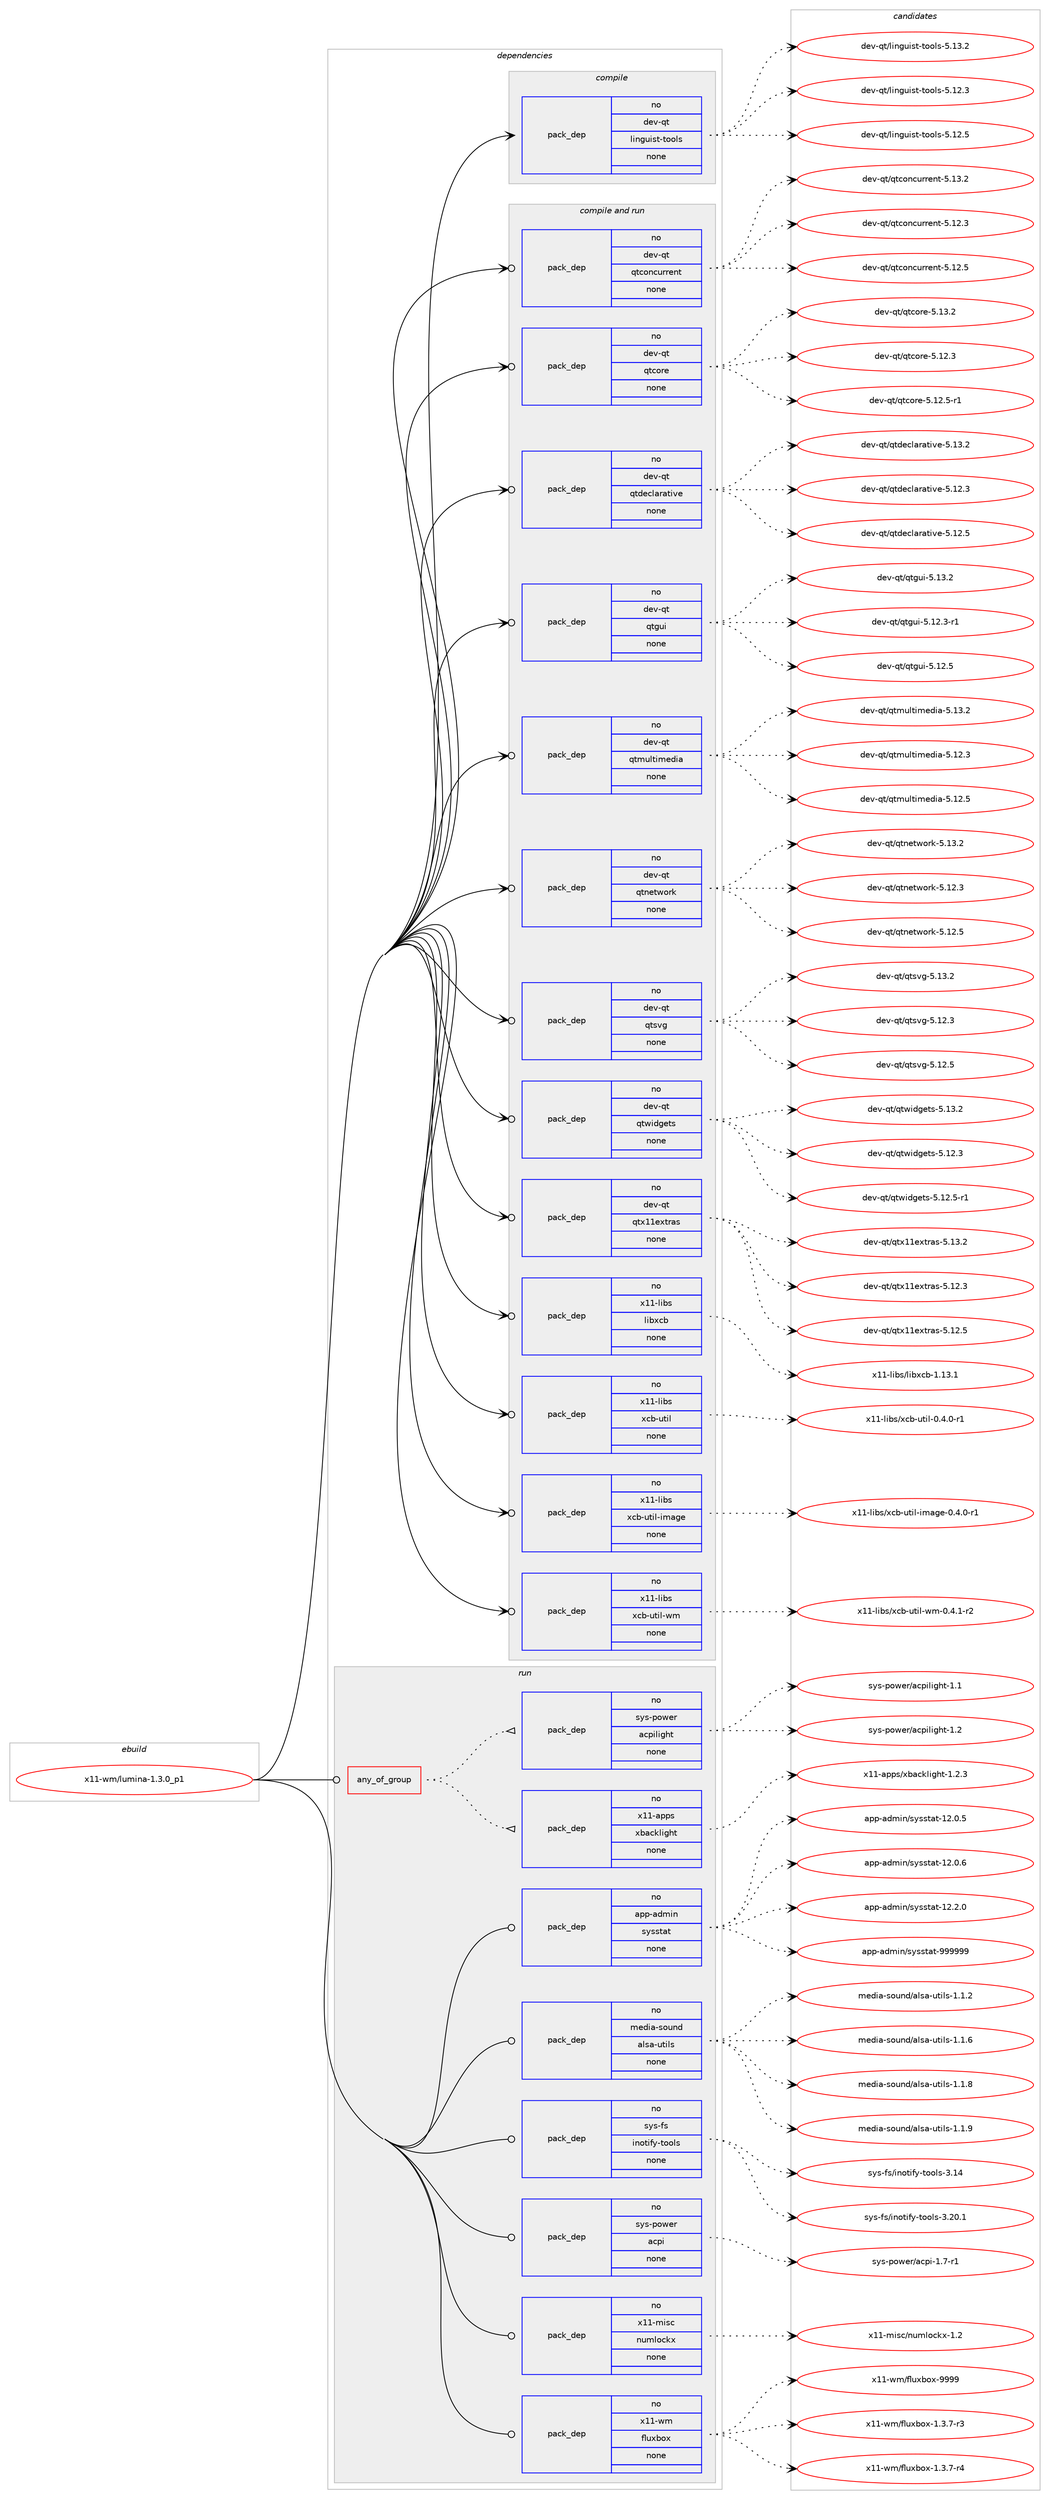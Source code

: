 digraph prolog {

# *************
# Graph options
# *************

newrank=true;
concentrate=true;
compound=true;
graph [rankdir=LR,fontname=Helvetica,fontsize=10,ranksep=1.5];#, ranksep=2.5, nodesep=0.2];
edge  [arrowhead=vee];
node  [fontname=Helvetica,fontsize=10];

# **********
# The ebuild
# **********

subgraph cluster_leftcol {
color=gray;
rank=same;
label=<<i>ebuild</i>>;
id [label="x11-wm/lumina-1.3.0_p1", color=red, width=4, href="../x11-wm/lumina-1.3.0_p1.svg"];
}

# ****************
# The dependencies
# ****************

subgraph cluster_midcol {
color=gray;
label=<<i>dependencies</i>>;
subgraph cluster_compile {
fillcolor="#eeeeee";
style=filled;
label=<<i>compile</i>>;
subgraph pack688828 {
dependency926322 [label=<<TABLE BORDER="0" CELLBORDER="1" CELLSPACING="0" CELLPADDING="4" WIDTH="220"><TR><TD ROWSPAN="6" CELLPADDING="30">pack_dep</TD></TR><TR><TD WIDTH="110">no</TD></TR><TR><TD>dev-qt</TD></TR><TR><TD>linguist-tools</TD></TR><TR><TD>none</TD></TR><TR><TD></TD></TR></TABLE>>, shape=none, color=blue];
}
id:e -> dependency926322:w [weight=20,style="solid",arrowhead="vee"];
}
subgraph cluster_compileandrun {
fillcolor="#eeeeee";
style=filled;
label=<<i>compile and run</i>>;
subgraph pack688829 {
dependency926323 [label=<<TABLE BORDER="0" CELLBORDER="1" CELLSPACING="0" CELLPADDING="4" WIDTH="220"><TR><TD ROWSPAN="6" CELLPADDING="30">pack_dep</TD></TR><TR><TD WIDTH="110">no</TD></TR><TR><TD>dev-qt</TD></TR><TR><TD>qtconcurrent</TD></TR><TR><TD>none</TD></TR><TR><TD></TD></TR></TABLE>>, shape=none, color=blue];
}
id:e -> dependency926323:w [weight=20,style="solid",arrowhead="odotvee"];
subgraph pack688830 {
dependency926324 [label=<<TABLE BORDER="0" CELLBORDER="1" CELLSPACING="0" CELLPADDING="4" WIDTH="220"><TR><TD ROWSPAN="6" CELLPADDING="30">pack_dep</TD></TR><TR><TD WIDTH="110">no</TD></TR><TR><TD>dev-qt</TD></TR><TR><TD>qtcore</TD></TR><TR><TD>none</TD></TR><TR><TD></TD></TR></TABLE>>, shape=none, color=blue];
}
id:e -> dependency926324:w [weight=20,style="solid",arrowhead="odotvee"];
subgraph pack688831 {
dependency926325 [label=<<TABLE BORDER="0" CELLBORDER="1" CELLSPACING="0" CELLPADDING="4" WIDTH="220"><TR><TD ROWSPAN="6" CELLPADDING="30">pack_dep</TD></TR><TR><TD WIDTH="110">no</TD></TR><TR><TD>dev-qt</TD></TR><TR><TD>qtdeclarative</TD></TR><TR><TD>none</TD></TR><TR><TD></TD></TR></TABLE>>, shape=none, color=blue];
}
id:e -> dependency926325:w [weight=20,style="solid",arrowhead="odotvee"];
subgraph pack688832 {
dependency926326 [label=<<TABLE BORDER="0" CELLBORDER="1" CELLSPACING="0" CELLPADDING="4" WIDTH="220"><TR><TD ROWSPAN="6" CELLPADDING="30">pack_dep</TD></TR><TR><TD WIDTH="110">no</TD></TR><TR><TD>dev-qt</TD></TR><TR><TD>qtgui</TD></TR><TR><TD>none</TD></TR><TR><TD></TD></TR></TABLE>>, shape=none, color=blue];
}
id:e -> dependency926326:w [weight=20,style="solid",arrowhead="odotvee"];
subgraph pack688833 {
dependency926327 [label=<<TABLE BORDER="0" CELLBORDER="1" CELLSPACING="0" CELLPADDING="4" WIDTH="220"><TR><TD ROWSPAN="6" CELLPADDING="30">pack_dep</TD></TR><TR><TD WIDTH="110">no</TD></TR><TR><TD>dev-qt</TD></TR><TR><TD>qtmultimedia</TD></TR><TR><TD>none</TD></TR><TR><TD></TD></TR></TABLE>>, shape=none, color=blue];
}
id:e -> dependency926327:w [weight=20,style="solid",arrowhead="odotvee"];
subgraph pack688834 {
dependency926328 [label=<<TABLE BORDER="0" CELLBORDER="1" CELLSPACING="0" CELLPADDING="4" WIDTH="220"><TR><TD ROWSPAN="6" CELLPADDING="30">pack_dep</TD></TR><TR><TD WIDTH="110">no</TD></TR><TR><TD>dev-qt</TD></TR><TR><TD>qtnetwork</TD></TR><TR><TD>none</TD></TR><TR><TD></TD></TR></TABLE>>, shape=none, color=blue];
}
id:e -> dependency926328:w [weight=20,style="solid",arrowhead="odotvee"];
subgraph pack688835 {
dependency926329 [label=<<TABLE BORDER="0" CELLBORDER="1" CELLSPACING="0" CELLPADDING="4" WIDTH="220"><TR><TD ROWSPAN="6" CELLPADDING="30">pack_dep</TD></TR><TR><TD WIDTH="110">no</TD></TR><TR><TD>dev-qt</TD></TR><TR><TD>qtsvg</TD></TR><TR><TD>none</TD></TR><TR><TD></TD></TR></TABLE>>, shape=none, color=blue];
}
id:e -> dependency926329:w [weight=20,style="solid",arrowhead="odotvee"];
subgraph pack688836 {
dependency926330 [label=<<TABLE BORDER="0" CELLBORDER="1" CELLSPACING="0" CELLPADDING="4" WIDTH="220"><TR><TD ROWSPAN="6" CELLPADDING="30">pack_dep</TD></TR><TR><TD WIDTH="110">no</TD></TR><TR><TD>dev-qt</TD></TR><TR><TD>qtwidgets</TD></TR><TR><TD>none</TD></TR><TR><TD></TD></TR></TABLE>>, shape=none, color=blue];
}
id:e -> dependency926330:w [weight=20,style="solid",arrowhead="odotvee"];
subgraph pack688837 {
dependency926331 [label=<<TABLE BORDER="0" CELLBORDER="1" CELLSPACING="0" CELLPADDING="4" WIDTH="220"><TR><TD ROWSPAN="6" CELLPADDING="30">pack_dep</TD></TR><TR><TD WIDTH="110">no</TD></TR><TR><TD>dev-qt</TD></TR><TR><TD>qtx11extras</TD></TR><TR><TD>none</TD></TR><TR><TD></TD></TR></TABLE>>, shape=none, color=blue];
}
id:e -> dependency926331:w [weight=20,style="solid",arrowhead="odotvee"];
subgraph pack688838 {
dependency926332 [label=<<TABLE BORDER="0" CELLBORDER="1" CELLSPACING="0" CELLPADDING="4" WIDTH="220"><TR><TD ROWSPAN="6" CELLPADDING="30">pack_dep</TD></TR><TR><TD WIDTH="110">no</TD></TR><TR><TD>x11-libs</TD></TR><TR><TD>libxcb</TD></TR><TR><TD>none</TD></TR><TR><TD></TD></TR></TABLE>>, shape=none, color=blue];
}
id:e -> dependency926332:w [weight=20,style="solid",arrowhead="odotvee"];
subgraph pack688839 {
dependency926333 [label=<<TABLE BORDER="0" CELLBORDER="1" CELLSPACING="0" CELLPADDING="4" WIDTH="220"><TR><TD ROWSPAN="6" CELLPADDING="30">pack_dep</TD></TR><TR><TD WIDTH="110">no</TD></TR><TR><TD>x11-libs</TD></TR><TR><TD>xcb-util</TD></TR><TR><TD>none</TD></TR><TR><TD></TD></TR></TABLE>>, shape=none, color=blue];
}
id:e -> dependency926333:w [weight=20,style="solid",arrowhead="odotvee"];
subgraph pack688840 {
dependency926334 [label=<<TABLE BORDER="0" CELLBORDER="1" CELLSPACING="0" CELLPADDING="4" WIDTH="220"><TR><TD ROWSPAN="6" CELLPADDING="30">pack_dep</TD></TR><TR><TD WIDTH="110">no</TD></TR><TR><TD>x11-libs</TD></TR><TR><TD>xcb-util-image</TD></TR><TR><TD>none</TD></TR><TR><TD></TD></TR></TABLE>>, shape=none, color=blue];
}
id:e -> dependency926334:w [weight=20,style="solid",arrowhead="odotvee"];
subgraph pack688841 {
dependency926335 [label=<<TABLE BORDER="0" CELLBORDER="1" CELLSPACING="0" CELLPADDING="4" WIDTH="220"><TR><TD ROWSPAN="6" CELLPADDING="30">pack_dep</TD></TR><TR><TD WIDTH="110">no</TD></TR><TR><TD>x11-libs</TD></TR><TR><TD>xcb-util-wm</TD></TR><TR><TD>none</TD></TR><TR><TD></TD></TR></TABLE>>, shape=none, color=blue];
}
id:e -> dependency926335:w [weight=20,style="solid",arrowhead="odotvee"];
}
subgraph cluster_run {
fillcolor="#eeeeee";
style=filled;
label=<<i>run</i>>;
subgraph any16248 {
dependency926336 [label=<<TABLE BORDER="0" CELLBORDER="1" CELLSPACING="0" CELLPADDING="4"><TR><TD CELLPADDING="10">any_of_group</TD></TR></TABLE>>, shape=none, color=red];subgraph pack688842 {
dependency926337 [label=<<TABLE BORDER="0" CELLBORDER="1" CELLSPACING="0" CELLPADDING="4" WIDTH="220"><TR><TD ROWSPAN="6" CELLPADDING="30">pack_dep</TD></TR><TR><TD WIDTH="110">no</TD></TR><TR><TD>x11-apps</TD></TR><TR><TD>xbacklight</TD></TR><TR><TD>none</TD></TR><TR><TD></TD></TR></TABLE>>, shape=none, color=blue];
}
dependency926336:e -> dependency926337:w [weight=20,style="dotted",arrowhead="oinv"];
subgraph pack688843 {
dependency926338 [label=<<TABLE BORDER="0" CELLBORDER="1" CELLSPACING="0" CELLPADDING="4" WIDTH="220"><TR><TD ROWSPAN="6" CELLPADDING="30">pack_dep</TD></TR><TR><TD WIDTH="110">no</TD></TR><TR><TD>sys-power</TD></TR><TR><TD>acpilight</TD></TR><TR><TD>none</TD></TR><TR><TD></TD></TR></TABLE>>, shape=none, color=blue];
}
dependency926336:e -> dependency926338:w [weight=20,style="dotted",arrowhead="oinv"];
}
id:e -> dependency926336:w [weight=20,style="solid",arrowhead="odot"];
subgraph pack688844 {
dependency926339 [label=<<TABLE BORDER="0" CELLBORDER="1" CELLSPACING="0" CELLPADDING="4" WIDTH="220"><TR><TD ROWSPAN="6" CELLPADDING="30">pack_dep</TD></TR><TR><TD WIDTH="110">no</TD></TR><TR><TD>app-admin</TD></TR><TR><TD>sysstat</TD></TR><TR><TD>none</TD></TR><TR><TD></TD></TR></TABLE>>, shape=none, color=blue];
}
id:e -> dependency926339:w [weight=20,style="solid",arrowhead="odot"];
subgraph pack688845 {
dependency926340 [label=<<TABLE BORDER="0" CELLBORDER="1" CELLSPACING="0" CELLPADDING="4" WIDTH="220"><TR><TD ROWSPAN="6" CELLPADDING="30">pack_dep</TD></TR><TR><TD WIDTH="110">no</TD></TR><TR><TD>media-sound</TD></TR><TR><TD>alsa-utils</TD></TR><TR><TD>none</TD></TR><TR><TD></TD></TR></TABLE>>, shape=none, color=blue];
}
id:e -> dependency926340:w [weight=20,style="solid",arrowhead="odot"];
subgraph pack688846 {
dependency926341 [label=<<TABLE BORDER="0" CELLBORDER="1" CELLSPACING="0" CELLPADDING="4" WIDTH="220"><TR><TD ROWSPAN="6" CELLPADDING="30">pack_dep</TD></TR><TR><TD WIDTH="110">no</TD></TR><TR><TD>sys-fs</TD></TR><TR><TD>inotify-tools</TD></TR><TR><TD>none</TD></TR><TR><TD></TD></TR></TABLE>>, shape=none, color=blue];
}
id:e -> dependency926341:w [weight=20,style="solid",arrowhead="odot"];
subgraph pack688847 {
dependency926342 [label=<<TABLE BORDER="0" CELLBORDER="1" CELLSPACING="0" CELLPADDING="4" WIDTH="220"><TR><TD ROWSPAN="6" CELLPADDING="30">pack_dep</TD></TR><TR><TD WIDTH="110">no</TD></TR><TR><TD>sys-power</TD></TR><TR><TD>acpi</TD></TR><TR><TD>none</TD></TR><TR><TD></TD></TR></TABLE>>, shape=none, color=blue];
}
id:e -> dependency926342:w [weight=20,style="solid",arrowhead="odot"];
subgraph pack688848 {
dependency926343 [label=<<TABLE BORDER="0" CELLBORDER="1" CELLSPACING="0" CELLPADDING="4" WIDTH="220"><TR><TD ROWSPAN="6" CELLPADDING="30">pack_dep</TD></TR><TR><TD WIDTH="110">no</TD></TR><TR><TD>x11-misc</TD></TR><TR><TD>numlockx</TD></TR><TR><TD>none</TD></TR><TR><TD></TD></TR></TABLE>>, shape=none, color=blue];
}
id:e -> dependency926343:w [weight=20,style="solid",arrowhead="odot"];
subgraph pack688849 {
dependency926344 [label=<<TABLE BORDER="0" CELLBORDER="1" CELLSPACING="0" CELLPADDING="4" WIDTH="220"><TR><TD ROWSPAN="6" CELLPADDING="30">pack_dep</TD></TR><TR><TD WIDTH="110">no</TD></TR><TR><TD>x11-wm</TD></TR><TR><TD>fluxbox</TD></TR><TR><TD>none</TD></TR><TR><TD></TD></TR></TABLE>>, shape=none, color=blue];
}
id:e -> dependency926344:w [weight=20,style="solid",arrowhead="odot"];
}
}

# **************
# The candidates
# **************

subgraph cluster_choices {
rank=same;
color=gray;
label=<<i>candidates</i>>;

subgraph choice688828 {
color=black;
nodesep=1;
choice10010111845113116471081051101031171051151164511611111110811545534649504651 [label="dev-qt/linguist-tools-5.12.3", color=red, width=4,href="../dev-qt/linguist-tools-5.12.3.svg"];
choice10010111845113116471081051101031171051151164511611111110811545534649504653 [label="dev-qt/linguist-tools-5.12.5", color=red, width=4,href="../dev-qt/linguist-tools-5.12.5.svg"];
choice10010111845113116471081051101031171051151164511611111110811545534649514650 [label="dev-qt/linguist-tools-5.13.2", color=red, width=4,href="../dev-qt/linguist-tools-5.13.2.svg"];
dependency926322:e -> choice10010111845113116471081051101031171051151164511611111110811545534649504651:w [style=dotted,weight="100"];
dependency926322:e -> choice10010111845113116471081051101031171051151164511611111110811545534649504653:w [style=dotted,weight="100"];
dependency926322:e -> choice10010111845113116471081051101031171051151164511611111110811545534649514650:w [style=dotted,weight="100"];
}
subgraph choice688829 {
color=black;
nodesep=1;
choice1001011184511311647113116991111109911711411410111011645534649504651 [label="dev-qt/qtconcurrent-5.12.3", color=red, width=4,href="../dev-qt/qtconcurrent-5.12.3.svg"];
choice1001011184511311647113116991111109911711411410111011645534649504653 [label="dev-qt/qtconcurrent-5.12.5", color=red, width=4,href="../dev-qt/qtconcurrent-5.12.5.svg"];
choice1001011184511311647113116991111109911711411410111011645534649514650 [label="dev-qt/qtconcurrent-5.13.2", color=red, width=4,href="../dev-qt/qtconcurrent-5.13.2.svg"];
dependency926323:e -> choice1001011184511311647113116991111109911711411410111011645534649504651:w [style=dotted,weight="100"];
dependency926323:e -> choice1001011184511311647113116991111109911711411410111011645534649504653:w [style=dotted,weight="100"];
dependency926323:e -> choice1001011184511311647113116991111109911711411410111011645534649514650:w [style=dotted,weight="100"];
}
subgraph choice688830 {
color=black;
nodesep=1;
choice10010111845113116471131169911111410145534649504651 [label="dev-qt/qtcore-5.12.3", color=red, width=4,href="../dev-qt/qtcore-5.12.3.svg"];
choice100101118451131164711311699111114101455346495046534511449 [label="dev-qt/qtcore-5.12.5-r1", color=red, width=4,href="../dev-qt/qtcore-5.12.5-r1.svg"];
choice10010111845113116471131169911111410145534649514650 [label="dev-qt/qtcore-5.13.2", color=red, width=4,href="../dev-qt/qtcore-5.13.2.svg"];
dependency926324:e -> choice10010111845113116471131169911111410145534649504651:w [style=dotted,weight="100"];
dependency926324:e -> choice100101118451131164711311699111114101455346495046534511449:w [style=dotted,weight="100"];
dependency926324:e -> choice10010111845113116471131169911111410145534649514650:w [style=dotted,weight="100"];
}
subgraph choice688831 {
color=black;
nodesep=1;
choice100101118451131164711311610010199108971149711610511810145534649504651 [label="dev-qt/qtdeclarative-5.12.3", color=red, width=4,href="../dev-qt/qtdeclarative-5.12.3.svg"];
choice100101118451131164711311610010199108971149711610511810145534649504653 [label="dev-qt/qtdeclarative-5.12.5", color=red, width=4,href="../dev-qt/qtdeclarative-5.12.5.svg"];
choice100101118451131164711311610010199108971149711610511810145534649514650 [label="dev-qt/qtdeclarative-5.13.2", color=red, width=4,href="../dev-qt/qtdeclarative-5.13.2.svg"];
dependency926325:e -> choice100101118451131164711311610010199108971149711610511810145534649504651:w [style=dotted,weight="100"];
dependency926325:e -> choice100101118451131164711311610010199108971149711610511810145534649504653:w [style=dotted,weight="100"];
dependency926325:e -> choice100101118451131164711311610010199108971149711610511810145534649514650:w [style=dotted,weight="100"];
}
subgraph choice688832 {
color=black;
nodesep=1;
choice1001011184511311647113116103117105455346495046514511449 [label="dev-qt/qtgui-5.12.3-r1", color=red, width=4,href="../dev-qt/qtgui-5.12.3-r1.svg"];
choice100101118451131164711311610311710545534649504653 [label="dev-qt/qtgui-5.12.5", color=red, width=4,href="../dev-qt/qtgui-5.12.5.svg"];
choice100101118451131164711311610311710545534649514650 [label="dev-qt/qtgui-5.13.2", color=red, width=4,href="../dev-qt/qtgui-5.13.2.svg"];
dependency926326:e -> choice1001011184511311647113116103117105455346495046514511449:w [style=dotted,weight="100"];
dependency926326:e -> choice100101118451131164711311610311710545534649504653:w [style=dotted,weight="100"];
dependency926326:e -> choice100101118451131164711311610311710545534649514650:w [style=dotted,weight="100"];
}
subgraph choice688833 {
color=black;
nodesep=1;
choice10010111845113116471131161091171081161051091011001059745534649504651 [label="dev-qt/qtmultimedia-5.12.3", color=red, width=4,href="../dev-qt/qtmultimedia-5.12.3.svg"];
choice10010111845113116471131161091171081161051091011001059745534649504653 [label="dev-qt/qtmultimedia-5.12.5", color=red, width=4,href="../dev-qt/qtmultimedia-5.12.5.svg"];
choice10010111845113116471131161091171081161051091011001059745534649514650 [label="dev-qt/qtmultimedia-5.13.2", color=red, width=4,href="../dev-qt/qtmultimedia-5.13.2.svg"];
dependency926327:e -> choice10010111845113116471131161091171081161051091011001059745534649504651:w [style=dotted,weight="100"];
dependency926327:e -> choice10010111845113116471131161091171081161051091011001059745534649504653:w [style=dotted,weight="100"];
dependency926327:e -> choice10010111845113116471131161091171081161051091011001059745534649514650:w [style=dotted,weight="100"];
}
subgraph choice688834 {
color=black;
nodesep=1;
choice100101118451131164711311611010111611911111410745534649504651 [label="dev-qt/qtnetwork-5.12.3", color=red, width=4,href="../dev-qt/qtnetwork-5.12.3.svg"];
choice100101118451131164711311611010111611911111410745534649504653 [label="dev-qt/qtnetwork-5.12.5", color=red, width=4,href="../dev-qt/qtnetwork-5.12.5.svg"];
choice100101118451131164711311611010111611911111410745534649514650 [label="dev-qt/qtnetwork-5.13.2", color=red, width=4,href="../dev-qt/qtnetwork-5.13.2.svg"];
dependency926328:e -> choice100101118451131164711311611010111611911111410745534649504651:w [style=dotted,weight="100"];
dependency926328:e -> choice100101118451131164711311611010111611911111410745534649504653:w [style=dotted,weight="100"];
dependency926328:e -> choice100101118451131164711311611010111611911111410745534649514650:w [style=dotted,weight="100"];
}
subgraph choice688835 {
color=black;
nodesep=1;
choice100101118451131164711311611511810345534649504651 [label="dev-qt/qtsvg-5.12.3", color=red, width=4,href="../dev-qt/qtsvg-5.12.3.svg"];
choice100101118451131164711311611511810345534649504653 [label="dev-qt/qtsvg-5.12.5", color=red, width=4,href="../dev-qt/qtsvg-5.12.5.svg"];
choice100101118451131164711311611511810345534649514650 [label="dev-qt/qtsvg-5.13.2", color=red, width=4,href="../dev-qt/qtsvg-5.13.2.svg"];
dependency926329:e -> choice100101118451131164711311611511810345534649504651:w [style=dotted,weight="100"];
dependency926329:e -> choice100101118451131164711311611511810345534649504653:w [style=dotted,weight="100"];
dependency926329:e -> choice100101118451131164711311611511810345534649514650:w [style=dotted,weight="100"];
}
subgraph choice688836 {
color=black;
nodesep=1;
choice100101118451131164711311611910510010310111611545534649504651 [label="dev-qt/qtwidgets-5.12.3", color=red, width=4,href="../dev-qt/qtwidgets-5.12.3.svg"];
choice1001011184511311647113116119105100103101116115455346495046534511449 [label="dev-qt/qtwidgets-5.12.5-r1", color=red, width=4,href="../dev-qt/qtwidgets-5.12.5-r1.svg"];
choice100101118451131164711311611910510010310111611545534649514650 [label="dev-qt/qtwidgets-5.13.2", color=red, width=4,href="../dev-qt/qtwidgets-5.13.2.svg"];
dependency926330:e -> choice100101118451131164711311611910510010310111611545534649504651:w [style=dotted,weight="100"];
dependency926330:e -> choice1001011184511311647113116119105100103101116115455346495046534511449:w [style=dotted,weight="100"];
dependency926330:e -> choice100101118451131164711311611910510010310111611545534649514650:w [style=dotted,weight="100"];
}
subgraph choice688837 {
color=black;
nodesep=1;
choice100101118451131164711311612049491011201161149711545534649504651 [label="dev-qt/qtx11extras-5.12.3", color=red, width=4,href="../dev-qt/qtx11extras-5.12.3.svg"];
choice100101118451131164711311612049491011201161149711545534649504653 [label="dev-qt/qtx11extras-5.12.5", color=red, width=4,href="../dev-qt/qtx11extras-5.12.5.svg"];
choice100101118451131164711311612049491011201161149711545534649514650 [label="dev-qt/qtx11extras-5.13.2", color=red, width=4,href="../dev-qt/qtx11extras-5.13.2.svg"];
dependency926331:e -> choice100101118451131164711311612049491011201161149711545534649504651:w [style=dotted,weight="100"];
dependency926331:e -> choice100101118451131164711311612049491011201161149711545534649504653:w [style=dotted,weight="100"];
dependency926331:e -> choice100101118451131164711311612049491011201161149711545534649514650:w [style=dotted,weight="100"];
}
subgraph choice688838 {
color=black;
nodesep=1;
choice120494945108105981154710810598120999845494649514649 [label="x11-libs/libxcb-1.13.1", color=red, width=4,href="../x11-libs/libxcb-1.13.1.svg"];
dependency926332:e -> choice120494945108105981154710810598120999845494649514649:w [style=dotted,weight="100"];
}
subgraph choice688839 {
color=black;
nodesep=1;
choice12049494510810598115471209998451171161051084548465246484511449 [label="x11-libs/xcb-util-0.4.0-r1", color=red, width=4,href="../x11-libs/xcb-util-0.4.0-r1.svg"];
dependency926333:e -> choice12049494510810598115471209998451171161051084548465246484511449:w [style=dotted,weight="100"];
}
subgraph choice688840 {
color=black;
nodesep=1;
choice120494945108105981154712099984511711610510845105109971031014548465246484511449 [label="x11-libs/xcb-util-image-0.4.0-r1", color=red, width=4,href="../x11-libs/xcb-util-image-0.4.0-r1.svg"];
dependency926334:e -> choice120494945108105981154712099984511711610510845105109971031014548465246484511449:w [style=dotted,weight="100"];
}
subgraph choice688841 {
color=black;
nodesep=1;
choice1204949451081059811547120999845117116105108451191094548465246494511450 [label="x11-libs/xcb-util-wm-0.4.1-r2", color=red, width=4,href="../x11-libs/xcb-util-wm-0.4.1-r2.svg"];
dependency926335:e -> choice1204949451081059811547120999845117116105108451191094548465246494511450:w [style=dotted,weight="100"];
}
subgraph choice688842 {
color=black;
nodesep=1;
choice1204949459711211211547120989799107108105103104116454946504651 [label="x11-apps/xbacklight-1.2.3", color=red, width=4,href="../x11-apps/xbacklight-1.2.3.svg"];
dependency926337:e -> choice1204949459711211211547120989799107108105103104116454946504651:w [style=dotted,weight="100"];
}
subgraph choice688843 {
color=black;
nodesep=1;
choice1151211154511211111910111447979911210510810510310411645494649 [label="sys-power/acpilight-1.1", color=red, width=4,href="../sys-power/acpilight-1.1.svg"];
choice1151211154511211111910111447979911210510810510310411645494650 [label="sys-power/acpilight-1.2", color=red, width=4,href="../sys-power/acpilight-1.2.svg"];
dependency926338:e -> choice1151211154511211111910111447979911210510810510310411645494649:w [style=dotted,weight="100"];
dependency926338:e -> choice1151211154511211111910111447979911210510810510310411645494650:w [style=dotted,weight="100"];
}
subgraph choice688844 {
color=black;
nodesep=1;
choice971121124597100109105110471151211151151169711645495046484653 [label="app-admin/sysstat-12.0.5", color=red, width=4,href="../app-admin/sysstat-12.0.5.svg"];
choice971121124597100109105110471151211151151169711645495046484654 [label="app-admin/sysstat-12.0.6", color=red, width=4,href="../app-admin/sysstat-12.0.6.svg"];
choice971121124597100109105110471151211151151169711645495046504648 [label="app-admin/sysstat-12.2.0", color=red, width=4,href="../app-admin/sysstat-12.2.0.svg"];
choice971121124597100109105110471151211151151169711645575757575757 [label="app-admin/sysstat-999999", color=red, width=4,href="../app-admin/sysstat-999999.svg"];
dependency926339:e -> choice971121124597100109105110471151211151151169711645495046484653:w [style=dotted,weight="100"];
dependency926339:e -> choice971121124597100109105110471151211151151169711645495046484654:w [style=dotted,weight="100"];
dependency926339:e -> choice971121124597100109105110471151211151151169711645495046504648:w [style=dotted,weight="100"];
dependency926339:e -> choice971121124597100109105110471151211151151169711645575757575757:w [style=dotted,weight="100"];
}
subgraph choice688845 {
color=black;
nodesep=1;
choice109101100105974511511111711010047971081159745117116105108115454946494650 [label="media-sound/alsa-utils-1.1.2", color=red, width=4,href="../media-sound/alsa-utils-1.1.2.svg"];
choice109101100105974511511111711010047971081159745117116105108115454946494654 [label="media-sound/alsa-utils-1.1.6", color=red, width=4,href="../media-sound/alsa-utils-1.1.6.svg"];
choice109101100105974511511111711010047971081159745117116105108115454946494656 [label="media-sound/alsa-utils-1.1.8", color=red, width=4,href="../media-sound/alsa-utils-1.1.8.svg"];
choice109101100105974511511111711010047971081159745117116105108115454946494657 [label="media-sound/alsa-utils-1.1.9", color=red, width=4,href="../media-sound/alsa-utils-1.1.9.svg"];
dependency926340:e -> choice109101100105974511511111711010047971081159745117116105108115454946494650:w [style=dotted,weight="100"];
dependency926340:e -> choice109101100105974511511111711010047971081159745117116105108115454946494654:w [style=dotted,weight="100"];
dependency926340:e -> choice109101100105974511511111711010047971081159745117116105108115454946494656:w [style=dotted,weight="100"];
dependency926340:e -> choice109101100105974511511111711010047971081159745117116105108115454946494657:w [style=dotted,weight="100"];
}
subgraph choice688846 {
color=black;
nodesep=1;
choice1151211154510211547105110111116105102121451161111111081154551464952 [label="sys-fs/inotify-tools-3.14", color=red, width=4,href="../sys-fs/inotify-tools-3.14.svg"];
choice11512111545102115471051101111161051021214511611111110811545514650484649 [label="sys-fs/inotify-tools-3.20.1", color=red, width=4,href="../sys-fs/inotify-tools-3.20.1.svg"];
dependency926341:e -> choice1151211154510211547105110111116105102121451161111111081154551464952:w [style=dotted,weight="100"];
dependency926341:e -> choice11512111545102115471051101111161051021214511611111110811545514650484649:w [style=dotted,weight="100"];
}
subgraph choice688847 {
color=black;
nodesep=1;
choice11512111545112111119101114479799112105454946554511449 [label="sys-power/acpi-1.7-r1", color=red, width=4,href="../sys-power/acpi-1.7-r1.svg"];
dependency926342:e -> choice11512111545112111119101114479799112105454946554511449:w [style=dotted,weight="100"];
}
subgraph choice688848 {
color=black;
nodesep=1;
choice12049494510910511599471101171091081119910712045494650 [label="x11-misc/numlockx-1.2", color=red, width=4,href="../x11-misc/numlockx-1.2.svg"];
dependency926343:e -> choice12049494510910511599471101171091081119910712045494650:w [style=dotted,weight="100"];
}
subgraph choice688849 {
color=black;
nodesep=1;
choice12049494511910947102108117120981111204549465146554511451 [label="x11-wm/fluxbox-1.3.7-r3", color=red, width=4,href="../x11-wm/fluxbox-1.3.7-r3.svg"];
choice12049494511910947102108117120981111204549465146554511452 [label="x11-wm/fluxbox-1.3.7-r4", color=red, width=4,href="../x11-wm/fluxbox-1.3.7-r4.svg"];
choice12049494511910947102108117120981111204557575757 [label="x11-wm/fluxbox-9999", color=red, width=4,href="../x11-wm/fluxbox-9999.svg"];
dependency926344:e -> choice12049494511910947102108117120981111204549465146554511451:w [style=dotted,weight="100"];
dependency926344:e -> choice12049494511910947102108117120981111204549465146554511452:w [style=dotted,weight="100"];
dependency926344:e -> choice12049494511910947102108117120981111204557575757:w [style=dotted,weight="100"];
}
}

}
